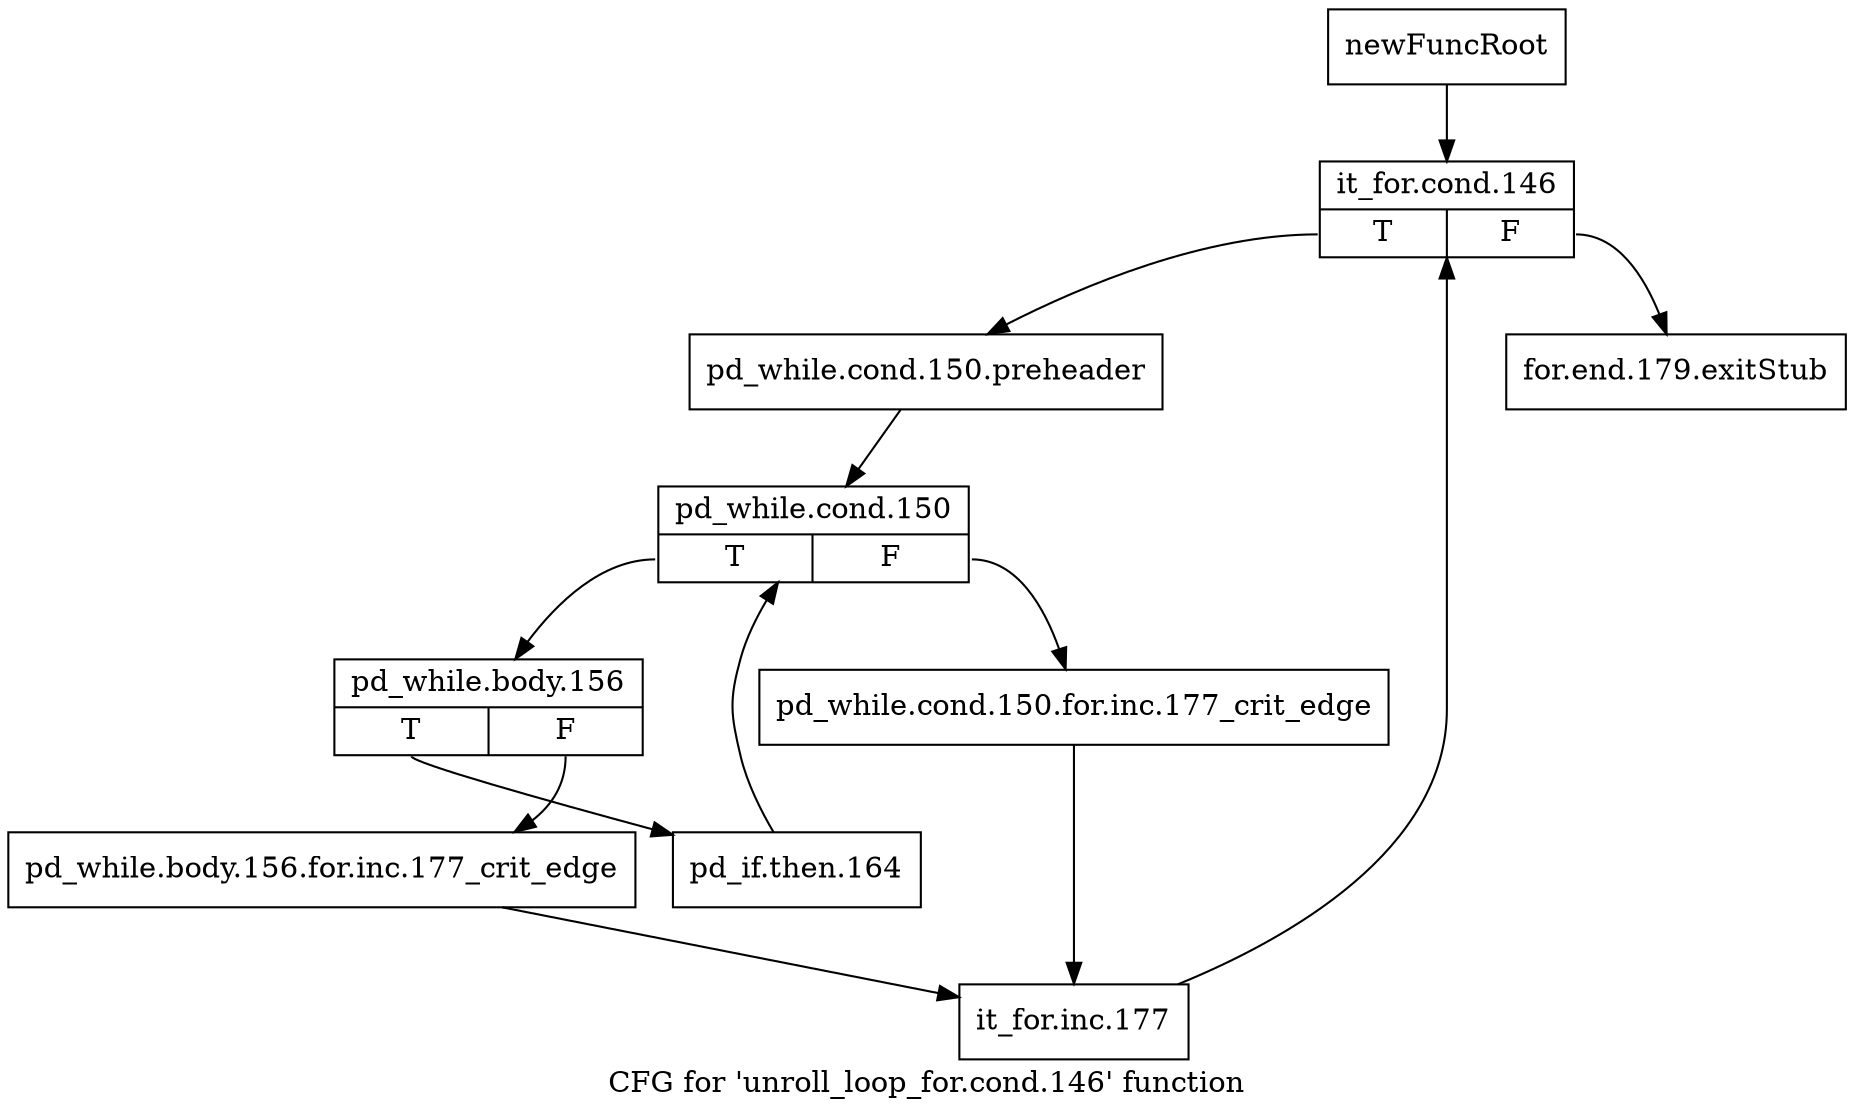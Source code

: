 digraph "CFG for 'unroll_loop_for.cond.146' function" {
	label="CFG for 'unroll_loop_for.cond.146' function";

	Node0xc5a0a40 [shape=record,label="{newFuncRoot}"];
	Node0xc5a0a40 -> Node0xc5a0ae0;
	Node0xc5a0a90 [shape=record,label="{for.end.179.exitStub}"];
	Node0xc5a0ae0 [shape=record,label="{it_for.cond.146|{<s0>T|<s1>F}}"];
	Node0xc5a0ae0:s0 -> Node0xc5a0b30;
	Node0xc5a0ae0:s1 -> Node0xc5a0a90;
	Node0xc5a0b30 [shape=record,label="{pd_while.cond.150.preheader}"];
	Node0xc5a0b30 -> Node0xc5a0b80;
	Node0xc5a0b80 [shape=record,label="{pd_while.cond.150|{<s0>T|<s1>F}}"];
	Node0xc5a0b80:s0 -> Node0xc5a0c20;
	Node0xc5a0b80:s1 -> Node0xc5a0bd0;
	Node0xc5a0bd0 [shape=record,label="{pd_while.cond.150.for.inc.177_crit_edge}"];
	Node0xc5a0bd0 -> Node0xc5a0cc0;
	Node0xc5a0c20 [shape=record,label="{pd_while.body.156|{<s0>T|<s1>F}}"];
	Node0xc5a0c20:s0 -> Node0xc5a0d10;
	Node0xc5a0c20:s1 -> Node0xc5a0c70;
	Node0xc5a0c70 [shape=record,label="{pd_while.body.156.for.inc.177_crit_edge}"];
	Node0xc5a0c70 -> Node0xc5a0cc0;
	Node0xc5a0cc0 [shape=record,label="{it_for.inc.177}"];
	Node0xc5a0cc0 -> Node0xc5a0ae0;
	Node0xc5a0d10 [shape=record,label="{pd_if.then.164}"];
	Node0xc5a0d10 -> Node0xc5a0b80;
}
